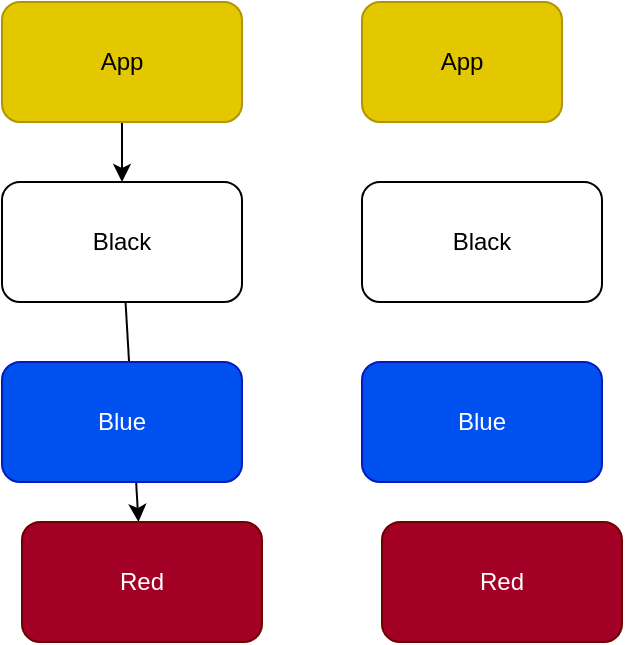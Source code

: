 <mxfile>
    <diagram id="GB0fB1f_5zHDjF8kEiMK" name="Page-1">
        <mxGraphModel dx="493" dy="409" grid="1" gridSize="10" guides="1" tooltips="1" connect="1" arrows="1" fold="1" page="1" pageScale="1" pageWidth="850" pageHeight="1100" math="0" shadow="0">
            <root>
                <mxCell id="0"/>
                <mxCell id="1" parent="0"/>
                <mxCell id="6" value="" style="edgeStyle=none;html=1;" edge="1" parent="1" source="2" target="3">
                    <mxGeometry relative="1" as="geometry"/>
                </mxCell>
                <mxCell id="2" value="App" style="rounded=1;whiteSpace=wrap;html=1;fillColor=#e3c800;fontColor=#000000;strokeColor=#B09500;" vertex="1" parent="1">
                    <mxGeometry x="130" y="60" width="120" height="60" as="geometry"/>
                </mxCell>
                <mxCell id="7" value="" style="edgeStyle=none;html=1;" edge="1" parent="1" source="3" target="5">
                    <mxGeometry relative="1" as="geometry"/>
                </mxCell>
                <mxCell id="3" value="Black" style="rounded=1;whiteSpace=wrap;html=1;" vertex="1" parent="1">
                    <mxGeometry x="130" y="150" width="120" height="60" as="geometry"/>
                </mxCell>
                <mxCell id="4" value="Blue" style="rounded=1;whiteSpace=wrap;html=1;fillColor=#0050ef;fontColor=#ffffff;strokeColor=#001DBC;" vertex="1" parent="1">
                    <mxGeometry x="130" y="240" width="120" height="60" as="geometry"/>
                </mxCell>
                <mxCell id="5" value="Red" style="rounded=1;whiteSpace=wrap;html=1;fillColor=#a20025;fontColor=#ffffff;strokeColor=#6F0000;" vertex="1" parent="1">
                    <mxGeometry x="140" y="320" width="120" height="60" as="geometry"/>
                </mxCell>
                <mxCell id="10" value="App" style="rounded=1;whiteSpace=wrap;html=1;fillColor=#e3c800;fontColor=#000000;strokeColor=#B09500;" vertex="1" parent="1">
                    <mxGeometry x="310" y="60" width="100" height="60" as="geometry"/>
                </mxCell>
                <mxCell id="12" value="Black" style="rounded=1;whiteSpace=wrap;html=1;" vertex="1" parent="1">
                    <mxGeometry x="310" y="150" width="120" height="60" as="geometry"/>
                </mxCell>
                <mxCell id="13" value="Blue" style="rounded=1;whiteSpace=wrap;html=1;fillColor=#0050ef;fontColor=#ffffff;strokeColor=#001DBC;" vertex="1" parent="1">
                    <mxGeometry x="310" y="240" width="120" height="60" as="geometry"/>
                </mxCell>
                <mxCell id="14" value="Red" style="rounded=1;whiteSpace=wrap;html=1;fillColor=#a20025;fontColor=#ffffff;strokeColor=#6F0000;" vertex="1" parent="1">
                    <mxGeometry x="320" y="320" width="120" height="60" as="geometry"/>
                </mxCell>
            </root>
        </mxGraphModel>
    </diagram>
</mxfile>